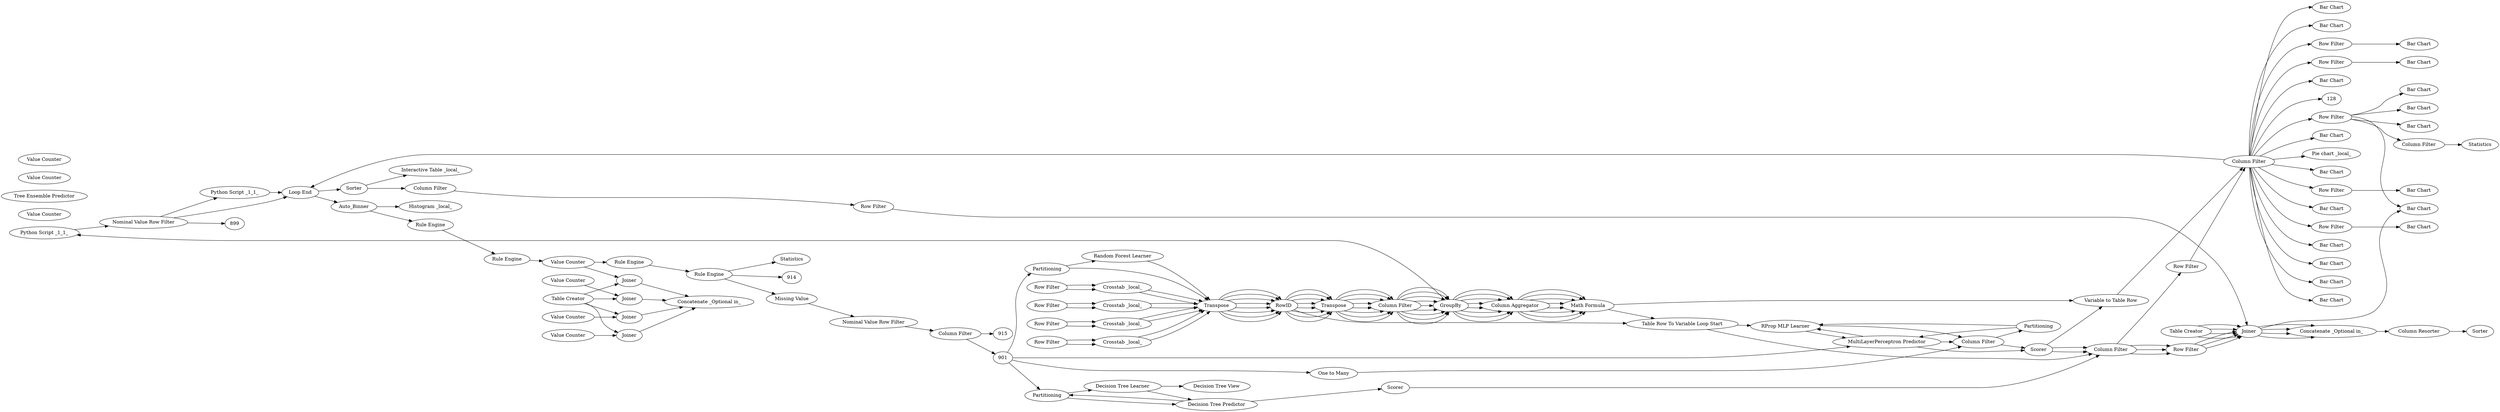 digraph {
	25 [label="Python Script _1_1_"]
	26 [label="Python Source"]
	27 [label="Column Filter"]
	36 [label="Cell Replacer"]
	41 [label="Nominal Value Row Filter"]
	42 [label="Python Script _1_1_"]
	43 [label=Auto_Binner]
	7 [label="Column Filter"]
	9 [label="Table Creator"]
	10 [label=Joiner]
	11 [label="Row Filter"]
	99 [label=Partitioning]
	101 [label="Decision Tree Predictor"]
	103 [label="Decision Tree Learner"]
	106 [label=Scorer]
	107 [label="Value Counter"]
	108 [label="Histogram _local_"]
	109 [label="Decision Tree View"]
	132 [label="Rule Engine"]
	134 [label="Rule Engine"]
	139 [label="Rule Engine"]
	7 [label="Column Filter"]
	9 [label="Table Creator"]
	10 [label=Joiner]
	11 [label="Row Filter"]
	34 [label=Scorer]
	37 [label="Tree Ensemble Predictor"]
	38 [label="Lift Chart _local_"]
	875 [label="Random Forest Learner"]
	876 [label=Partitioning]
	879 [label="Column Filter"]
	883 [label=Statistics]
	887 [label="Histogram _local_"]
	888 [label="Rule Engine"]
	889 [label="Missing Value"]
	892 [label="Nominal Value Row Filter"]
	3 [label=Partitioning]
	4 [label="Gradient Boosted Trees Learner"]
	5 [label="Gradient Boosted Trees Predictor"]
	6 [label=Scorer]
	7 [label="Column Filter"]
	9 [label="Table Creator"]
	10 [label=Joiner]
	11 [label="Row Filter"]
	1 [label="One to Many"]
	2 [label=Partitioning]
	3 [label="MultiLayerPerceptron Predictor"]
	4 [label="RProp MLP Learner"]
	5 [label="Column Filter"]
	6 [label=Scorer]
	7 [label="Column Filter"]
	8 [label="Row Filter"]
	9 [label="Table Creator"]
	10 [label=Joiner]
	33 [label="Table Creator"]
	34 [label="Table Row To Variable Loop Start"]
	36 [label="Loop End"]
	38 [label="Variable to Table Row"]
	45 [label="Cross Joiner"]
	46 [label="Interactive Table _local_"]
	47 [label=Sorter]
	48 [label="Row Filter"]
	49 [label="Column Filter"]
	898 [label="Concatenate _Optional in_"]
	45 [label="Column Filter"]
	57 [label="Bar Chart"]
	59 [label="Pie chart _local_"]
	67 [label="Bar Chart"]
	69 [label="Bar Chart"]
	70 [label="Row Filter"]
	71 [label="Bar Chart"]
	72 [label="Row Filter"]
	75 [label="Bar Chart"]
	76 [label="Row Filter"]
	77 [label="Bar Chart"]
	78 [label="Row Filter"]
	79 [label="Bar Chart"]
	80 [label="Row Filter"]
	98 [label="Bar Chart"]
	108 [label="Bar Chart"]
	110 [label="Bar Chart"]
	111 [label="Bar Chart"]
	117 [label="Bar Chart"]
	119 [label="Bar Chart"]
	120 [label="Bar Chart"]
	121 [label="Bar Chart"]
	122 [label="Bar Chart"]
	123 [label="Bar Chart"]
	112 [label="Value Counter"]
	116 [label="Table Creator"]
	125 [label=Joiner]
	126 [label="Value Counter"]
	133 [label="Value Counter"]
	134 [label="Value Counter"]
	135 [label="Value Counter"]
	136 [label="Value Counter"]
	141 [label=Joiner]
	142 [label=Joiner]
	143 [label=Joiner]
	146 [label="Concatenate _Optional in_"]
	131 [label="Bar Chart"]
	884 [label=Statistics]
	885 [label="Column Filter"]
	900 [label=Sorter]
	902 [label="Rule Engine"]
	903 [label="Column Resorter"]
	26 [label="Column Filter"]
	27 [label=GroupBy]
	28 [label="Math Formula"]
	29 [label="Column Aggregator"]
	31 [label=Transpose]
	32 [label=Transpose]
	33 [label=RowID]
	890 [label="Crosstab _local_"]
	891 [label="Row Filter"]
	904 [label="Crosstab _local_"]
	905 [label="Row Filter"]
	26 [label="Column Filter"]
	27 [label=GroupBy]
	28 [label="Math Formula"]
	29 [label="Column Aggregator"]
	31 [label=Transpose]
	32 [label=Transpose]
	33 [label=RowID]
	907 [label="Row Filter"]
	908 [label="Crosstab _local_"]
	26 [label="Column Filter"]
	27 [label=GroupBy]
	28 [label="Math Formula"]
	29 [label="Column Aggregator"]
	31 [label=Transpose]
	32 [label=Transpose]
	33 [label=RowID]
	910 [label="Crosstab _local_"]
	26 [label="Column Filter"]
	27 [label=GroupBy]
	28 [label="Math Formula"]
	29 [label="Column Aggregator"]
	31 [label=Transpose]
	32 [label=Transpose]
	33 [label=RowID]
	912 [label="Row Filter"]
	26 [label="Column Filter"]
	27 [label=GroupBy]
	28 [label="Math Formula"]
	29 [label="Column Aggregator"]
	31 [label=Transpose]
	32 [label=Transpose]
	33 [label=RowID]
	890 [label="Crosstab _local_"]
	891 [label="Row Filter"]
	904 [label="Crosstab _local_"]
	905 [label="Row Filter"]
	26 [label="Column Filter"]
	27 [label=GroupBy]
	28 [label="Math Formula"]
	29 [label="Column Aggregator"]
	31 [label=Transpose]
	32 [label=Transpose]
	33 [label=RowID]
	907 [label="Row Filter"]
	908 [label="Crosstab _local_"]
	26 [label="Column Filter"]
	27 [label=GroupBy]
	28 [label="Math Formula"]
	29 [label="Column Aggregator"]
	31 [label=Transpose]
	32 [label=Transpose]
	33 [label=RowID]
	910 [label="Crosstab _local_"]
	26 [label="Column Filter"]
	27 [label=GroupBy]
	28 [label="Math Formula"]
	29 [label="Column Aggregator"]
	31 [label=Transpose]
	32 [label=Transpose]
	33 [label=RowID]
	912 [label="Row Filter"]
	7 -> 11
	9 -> 10
	11 -> 10
	99 -> 103
	99 -> 101
	101 -> 99
	101 -> 106
	103 -> 101
	103 -> 109
	106 -> 7
	10 -> 108
	7 -> 11
	9 -> 10
	11 -> 10
	34 -> 7
	28 -> 38
	28 -> 34
	875 -> 31
	876 -> 875
	876 -> 31
	3 -> 5
	3 -> 4
	4 -> 5
	5 -> 6
	6 -> 7
	7 -> 11
	9 -> 10
	11 -> 10
	1 -> 5
	2 -> 3
	2 -> 4
	3 -> 6
	4 -> 3
	5 -> 2
	6 -> 38
	6 -> 7
	7 -> 8
	8 -> 45
	9 -> 10
	33 -> 34
	34 -> 4
	36 -> 47
	38 -> 45
	45 -> 36
	47 -> 46
	47 -> 49
	48 -> 10
	49 -> 48
	112 -> 125
	116 -> 125
	116 -> 141
	116 -> 142
	116 -> 143
	125 -> 146
	126 -> 141
	133 -> 143
	134 -> 142
	141 -> 146
	142 -> 146
	143 -> 146
	45 -> 110
	45 -> 98
	45 -> 57
	45 -> 121
	45 -> 120
	45 -> 59
	45 -> 123
	45 -> 122
	45 -> 76
	45 -> 78
	45 -> 72
	45 -> 75
	45 -> 70
	45 -> 128
	45 -> 131
	45 -> 67
	45 -> 80
	70 -> 69
	72 -> 71
	76 -> 77
	78 -> 79
	80 -> 117
	80 -> 885
	80 -> 119
	80 -> 108
	80 -> 111
	885 -> 884
	26 -> 27
	27 -> 29
	29 -> 28
	31 -> 33
	32 -> 26
	33 -> 32
	26 -> 27
	27 -> 29
	29 -> 28
	31 -> 33
	32 -> 26
	33 -> 32
	26 -> 27
	27 -> 29
	29 -> 28
	31 -> 33
	32 -> 26
	33 -> 32
	26 -> 27
	27 -> 29
	29 -> 28
	31 -> 33
	32 -> 26
	33 -> 32
	890 -> 31
	891 -> 890
	904 -> 31
	905 -> 904
	907 -> 908
	908 -> 31
	910 -> 31
	912 -> 910
	26 -> 27
	27 -> 29
	29 -> 28
	31 -> 33
	32 -> 26
	33 -> 32
	26 -> 27
	27 -> 29
	29 -> 28
	31 -> 33
	32 -> 26
	33 -> 32
	26 -> 27
	27 -> 29
	29 -> 28
	31 -> 33
	32 -> 26
	33 -> 32
	26 -> 27
	27 -> 29
	29 -> 28
	31 -> 33
	32 -> 26
	33 -> 32
	890 -> 31
	891 -> 890
	904 -> 31
	905 -> 904
	907 -> 908
	908 -> 31
	910 -> 31
	912 -> 910
	25 -> 41
	26 -> 27
	27 -> 25
	36 -> 43
	41 -> 42
	41 -> 36
	41 -> 899
	42 -> 36
	43 -> 887
	43 -> 902
	10 -> 898
	132 -> 134
	134 -> 139
	139 -> 888
	10 -> 898
	879 -> 901
	879 -> 915
	888 -> 889
	888 -> 883
	888 -> 914
	889 -> 892
	892 -> 879
	10 -> 898
	10 -> 898
	898 -> 903
	901 -> 876
	901 -> 99
	901 -> 1
	901 -> 3
	902 -> 132
	903 -> 900
	rankdir=LR
}
